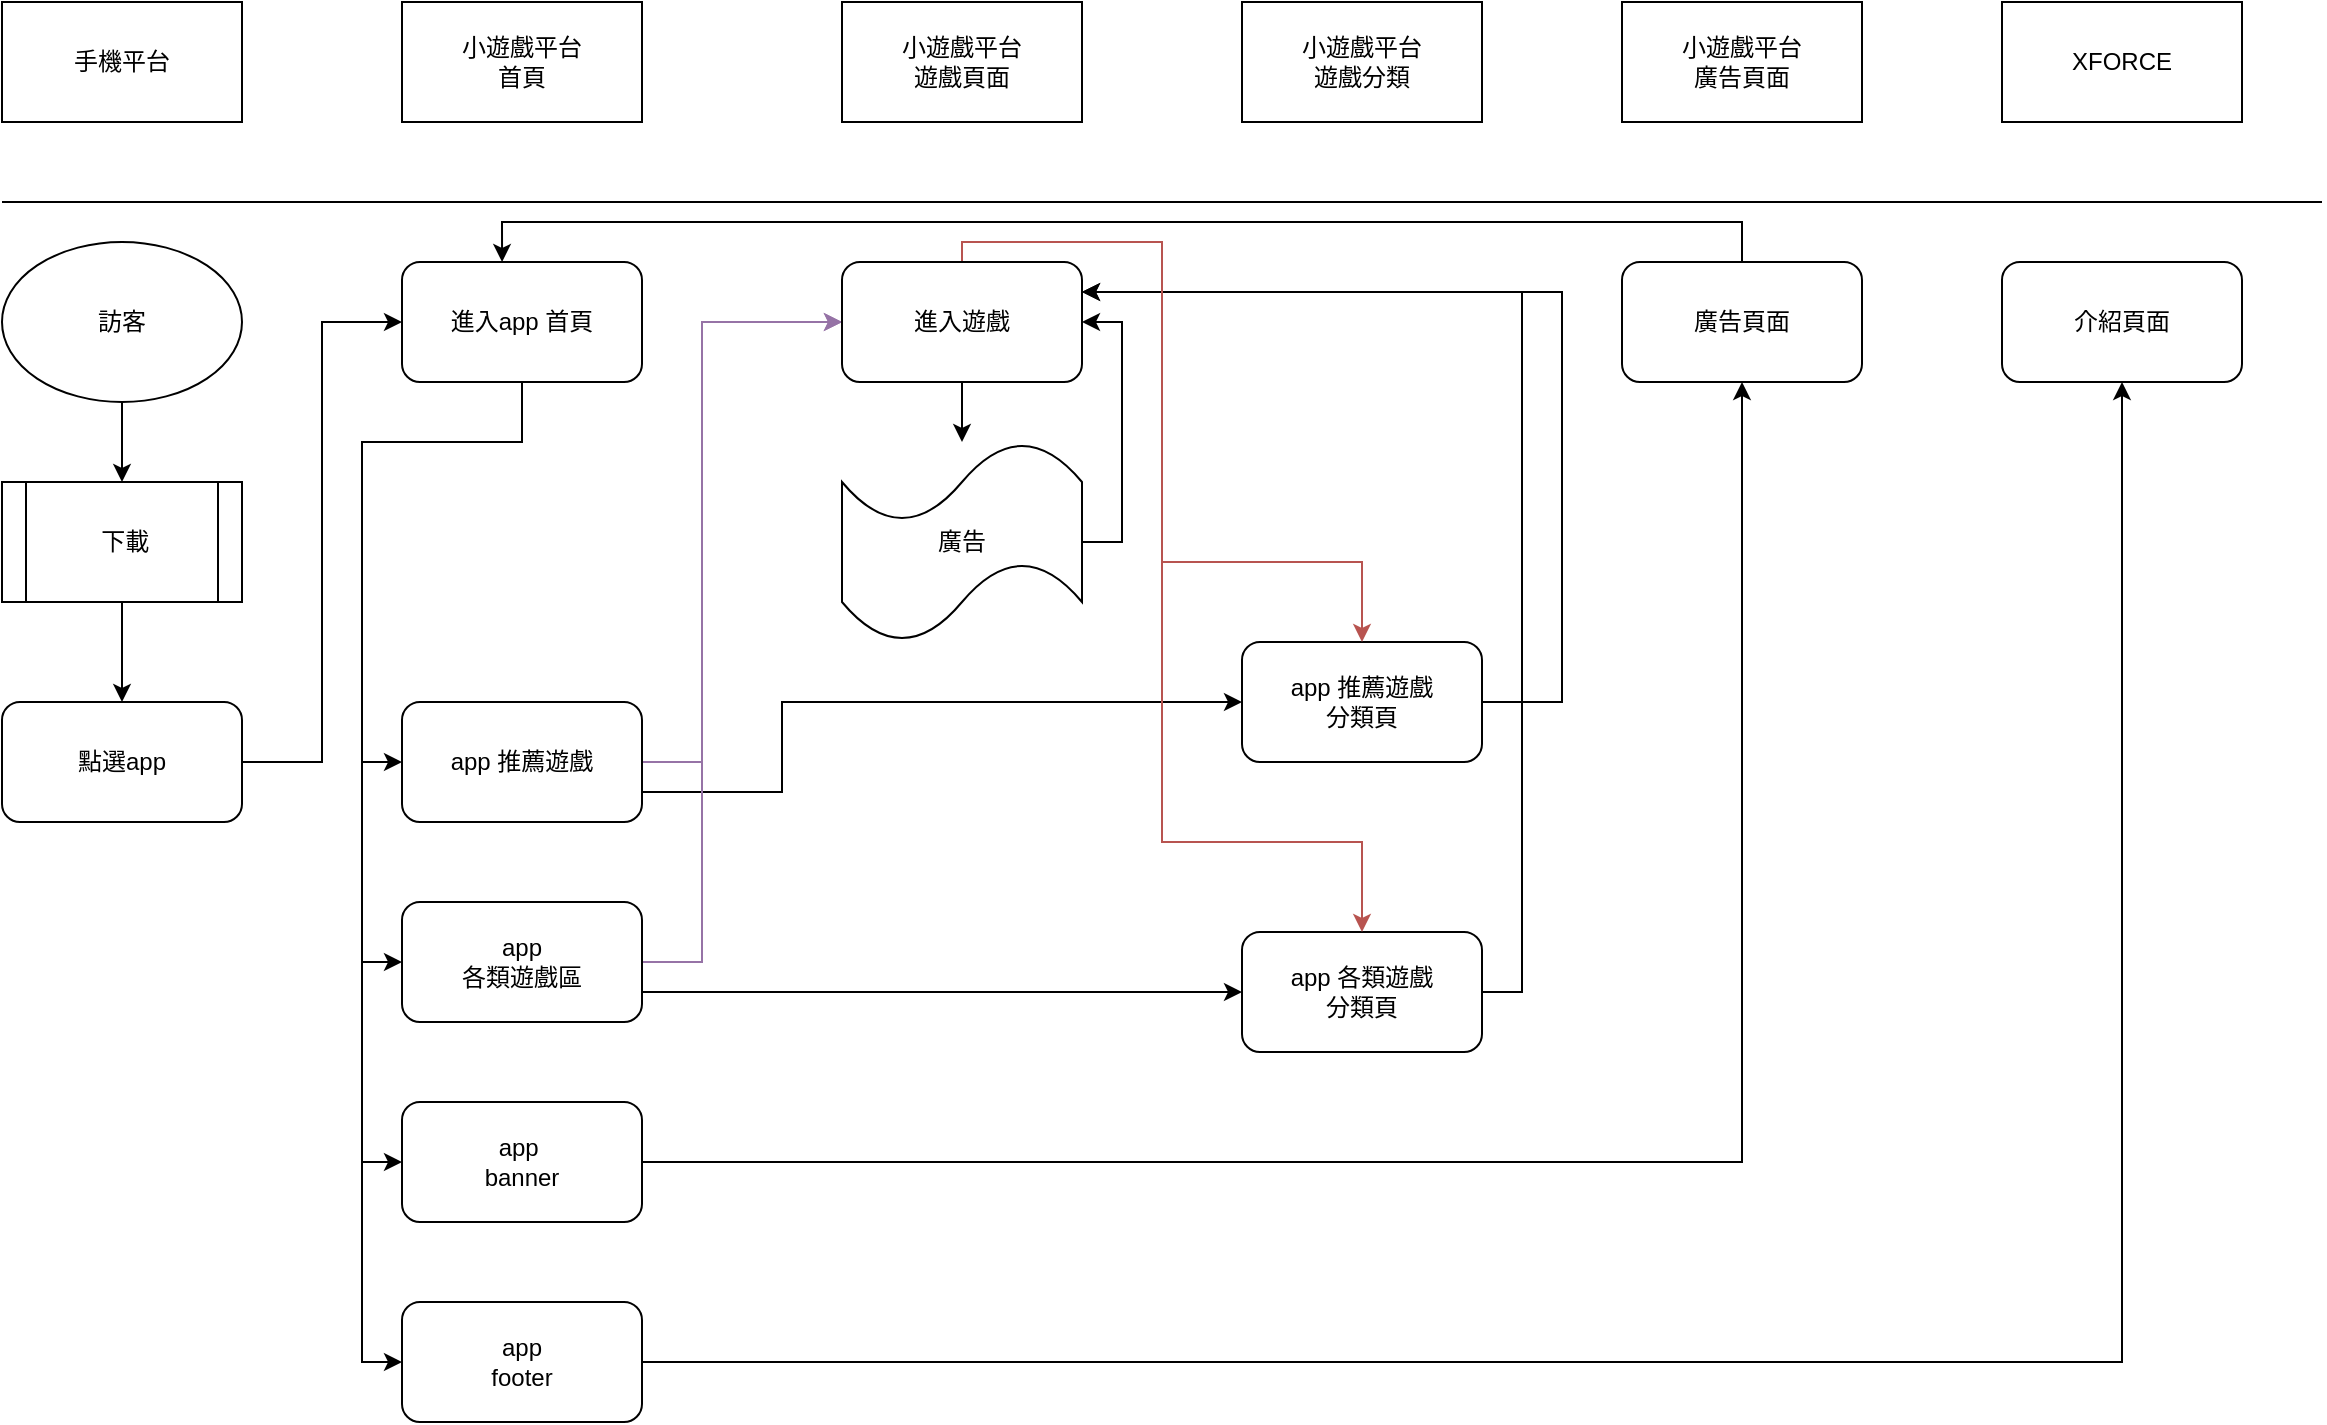 <mxfile version="16.0.3" type="github" pages="2">
  <diagram id="Xf0kCihZ-aB_llhnf_z4" name="第1頁">
    <mxGraphModel dx="1422" dy="780" grid="1" gridSize="10" guides="1" tooltips="1" connect="1" arrows="1" fold="1" page="1" pageScale="1" pageWidth="827" pageHeight="1169" math="0" shadow="0">
      <root>
        <mxCell id="0" />
        <mxCell id="1" parent="0" />
        <mxCell id="-enL-yWNLoUQDlkAJuOZ-1" value="&lt;div&gt;小遊戲平台&lt;/div&gt;&lt;div&gt;首頁&lt;br&gt;&lt;/div&gt;" style="rounded=0;whiteSpace=wrap;html=1;" parent="1" vertex="1">
          <mxGeometry x="230" y="40" width="120" height="60" as="geometry" />
        </mxCell>
        <mxCell id="-enL-yWNLoUQDlkAJuOZ-2" value="" style="endArrow=none;html=1;rounded=0;" parent="1" edge="1">
          <mxGeometry width="50" height="50" relative="1" as="geometry">
            <mxPoint x="30" y="140" as="sourcePoint" />
            <mxPoint x="1190" y="140" as="targetPoint" />
          </mxGeometry>
        </mxCell>
        <mxCell id="-enL-yWNLoUQDlkAJuOZ-6" value="" style="edgeStyle=orthogonalEdgeStyle;rounded=0;orthogonalLoop=1;jettySize=auto;html=1;" parent="1" source="-enL-yWNLoUQDlkAJuOZ-3" target="-enL-yWNLoUQDlkAJuOZ-5" edge="1">
          <mxGeometry relative="1" as="geometry" />
        </mxCell>
        <mxCell id="-enL-yWNLoUQDlkAJuOZ-3" value="訪客" style="ellipse;whiteSpace=wrap;html=1;" parent="1" vertex="1">
          <mxGeometry x="30" y="160" width="120" height="80" as="geometry" />
        </mxCell>
        <mxCell id="-enL-yWNLoUQDlkAJuOZ-4" value="手機平台" style="rounded=0;whiteSpace=wrap;html=1;" parent="1" vertex="1">
          <mxGeometry x="30" y="40" width="120" height="60" as="geometry" />
        </mxCell>
        <mxCell id="-enL-yWNLoUQDlkAJuOZ-8" value="" style="edgeStyle=orthogonalEdgeStyle;rounded=0;orthogonalLoop=1;jettySize=auto;html=1;" parent="1" source="-enL-yWNLoUQDlkAJuOZ-5" target="-enL-yWNLoUQDlkAJuOZ-7" edge="1">
          <mxGeometry relative="1" as="geometry" />
        </mxCell>
        <mxCell id="-enL-yWNLoUQDlkAJuOZ-5" value="&amp;nbsp;下載" style="shape=process;whiteSpace=wrap;html=1;backgroundOutline=1;" parent="1" vertex="1">
          <mxGeometry x="30" y="280" width="120" height="60" as="geometry" />
        </mxCell>
        <mxCell id="-enL-yWNLoUQDlkAJuOZ-10" style="edgeStyle=orthogonalEdgeStyle;rounded=0;orthogonalLoop=1;jettySize=auto;html=1;exitX=1;exitY=0.5;exitDx=0;exitDy=0;entryX=0;entryY=0.5;entryDx=0;entryDy=0;" parent="1" source="-enL-yWNLoUQDlkAJuOZ-7" target="-enL-yWNLoUQDlkAJuOZ-9" edge="1">
          <mxGeometry relative="1" as="geometry" />
        </mxCell>
        <mxCell id="-enL-yWNLoUQDlkAJuOZ-7" value="點選app" style="rounded=1;whiteSpace=wrap;html=1;" parent="1" vertex="1">
          <mxGeometry x="30" y="390" width="120" height="60" as="geometry" />
        </mxCell>
        <mxCell id="-enL-yWNLoUQDlkAJuOZ-21" style="edgeStyle=orthogonalEdgeStyle;rounded=0;orthogonalLoop=1;jettySize=auto;html=1;exitX=0.5;exitY=1;exitDx=0;exitDy=0;entryX=0;entryY=0.5;entryDx=0;entryDy=0;" parent="1" source="-enL-yWNLoUQDlkAJuOZ-9" target="-enL-yWNLoUQDlkAJuOZ-14" edge="1">
          <mxGeometry relative="1" as="geometry">
            <Array as="points">
              <mxPoint x="290" y="260" />
              <mxPoint x="210" y="260" />
              <mxPoint x="210" y="420" />
            </Array>
          </mxGeometry>
        </mxCell>
        <mxCell id="-enL-yWNLoUQDlkAJuOZ-22" style="edgeStyle=orthogonalEdgeStyle;rounded=0;orthogonalLoop=1;jettySize=auto;html=1;exitX=0.5;exitY=1;exitDx=0;exitDy=0;entryX=0;entryY=0.5;entryDx=0;entryDy=0;" parent="1" source="-enL-yWNLoUQDlkAJuOZ-9" target="-enL-yWNLoUQDlkAJuOZ-15" edge="1">
          <mxGeometry relative="1" as="geometry">
            <Array as="points">
              <mxPoint x="290" y="260" />
              <mxPoint x="210" y="260" />
              <mxPoint x="210" y="520" />
            </Array>
          </mxGeometry>
        </mxCell>
        <mxCell id="-enL-yWNLoUQDlkAJuOZ-23" style="edgeStyle=orthogonalEdgeStyle;rounded=0;orthogonalLoop=1;jettySize=auto;html=1;exitX=0.5;exitY=1;exitDx=0;exitDy=0;entryX=0;entryY=0.5;entryDx=0;entryDy=0;" parent="1" source="-enL-yWNLoUQDlkAJuOZ-9" target="-enL-yWNLoUQDlkAJuOZ-17" edge="1">
          <mxGeometry relative="1" as="geometry">
            <Array as="points">
              <mxPoint x="290" y="260" />
              <mxPoint x="210" y="260" />
              <mxPoint x="210" y="620" />
            </Array>
          </mxGeometry>
        </mxCell>
        <mxCell id="-enL-yWNLoUQDlkAJuOZ-27" style="edgeStyle=orthogonalEdgeStyle;rounded=0;orthogonalLoop=1;jettySize=auto;html=1;exitX=0.5;exitY=1;exitDx=0;exitDy=0;entryX=0;entryY=0.5;entryDx=0;entryDy=0;" parent="1" source="-enL-yWNLoUQDlkAJuOZ-9" target="-enL-yWNLoUQDlkAJuOZ-26" edge="1">
          <mxGeometry relative="1" as="geometry">
            <Array as="points">
              <mxPoint x="290" y="260" />
              <mxPoint x="210" y="260" />
              <mxPoint x="210" y="720" />
            </Array>
          </mxGeometry>
        </mxCell>
        <mxCell id="-enL-yWNLoUQDlkAJuOZ-9" value="進入app 首頁" style="rounded=1;whiteSpace=wrap;html=1;" parent="1" vertex="1">
          <mxGeometry x="230" y="170" width="120" height="60" as="geometry" />
        </mxCell>
        <mxCell id="-enL-yWNLoUQDlkAJuOZ-12" value="&lt;div&gt;小遊戲平台&lt;/div&gt;&lt;div&gt;遊戲頁面&lt;br&gt;&lt;/div&gt;" style="rounded=0;whiteSpace=wrap;html=1;" parent="1" vertex="1">
          <mxGeometry x="450" y="40" width="120" height="60" as="geometry" />
        </mxCell>
        <mxCell id="-enL-yWNLoUQDlkAJuOZ-38" style="edgeStyle=orthogonalEdgeStyle;rounded=0;orthogonalLoop=1;jettySize=auto;html=1;exitX=1;exitY=0.5;exitDx=0;exitDy=0;fillColor=#e1d5e7;strokeColor=#9673a6;entryX=0;entryY=0.5;entryDx=0;entryDy=0;" parent="1" source="-enL-yWNLoUQDlkAJuOZ-14" target="-enL-yWNLoUQDlkAJuOZ-35" edge="1">
          <mxGeometry relative="1" as="geometry">
            <mxPoint x="450" y="200" as="targetPoint" />
            <Array as="points">
              <mxPoint x="380" y="420" />
              <mxPoint x="380" y="200" />
            </Array>
          </mxGeometry>
        </mxCell>
        <mxCell id="-enL-yWNLoUQDlkAJuOZ-42" style="edgeStyle=orthogonalEdgeStyle;rounded=0;orthogonalLoop=1;jettySize=auto;html=1;exitX=1;exitY=0.75;exitDx=0;exitDy=0;entryX=0;entryY=0.5;entryDx=0;entryDy=0;" parent="1" source="-enL-yWNLoUQDlkAJuOZ-14" target="-enL-yWNLoUQDlkAJuOZ-30" edge="1">
          <mxGeometry relative="1" as="geometry">
            <Array as="points">
              <mxPoint x="420" y="435" />
              <mxPoint x="420" y="390" />
            </Array>
          </mxGeometry>
        </mxCell>
        <mxCell id="-enL-yWNLoUQDlkAJuOZ-14" value="app 推薦遊戲" style="rounded=1;whiteSpace=wrap;html=1;" parent="1" vertex="1">
          <mxGeometry x="230" y="390" width="120" height="60" as="geometry" />
        </mxCell>
        <mxCell id="-enL-yWNLoUQDlkAJuOZ-40" style="edgeStyle=orthogonalEdgeStyle;rounded=0;orthogonalLoop=1;jettySize=auto;html=1;exitX=1;exitY=0.5;exitDx=0;exitDy=0;entryX=0;entryY=0.5;entryDx=0;entryDy=0;fillColor=#e1d5e7;strokeColor=#9673a6;" parent="1" source="-enL-yWNLoUQDlkAJuOZ-15" target="-enL-yWNLoUQDlkAJuOZ-35" edge="1">
          <mxGeometry relative="1" as="geometry">
            <mxPoint x="450" y="200" as="targetPoint" />
            <Array as="points">
              <mxPoint x="380" y="520" />
              <mxPoint x="380" y="200" />
            </Array>
          </mxGeometry>
        </mxCell>
        <mxCell id="-enL-yWNLoUQDlkAJuOZ-43" style="edgeStyle=orthogonalEdgeStyle;rounded=0;orthogonalLoop=1;jettySize=auto;html=1;exitX=1;exitY=0.75;exitDx=0;exitDy=0;entryX=0;entryY=0.5;entryDx=0;entryDy=0;" parent="1" source="-enL-yWNLoUQDlkAJuOZ-15" target="-enL-yWNLoUQDlkAJuOZ-31" edge="1">
          <mxGeometry relative="1" as="geometry">
            <Array as="points">
              <mxPoint x="500" y="535" />
              <mxPoint x="500" y="535" />
            </Array>
          </mxGeometry>
        </mxCell>
        <mxCell id="-enL-yWNLoUQDlkAJuOZ-15" value="&lt;div&gt;app &lt;br&gt;&lt;/div&gt;&lt;div&gt;各類遊戲區&lt;/div&gt;" style="rounded=1;whiteSpace=wrap;html=1;" parent="1" vertex="1">
          <mxGeometry x="230" y="490" width="120" height="60" as="geometry" />
        </mxCell>
        <mxCell id="-enL-yWNLoUQDlkAJuOZ-52" style="edgeStyle=orthogonalEdgeStyle;rounded=0;orthogonalLoop=1;jettySize=auto;html=1;exitX=1;exitY=0.5;exitDx=0;exitDy=0;entryX=0.5;entryY=1;entryDx=0;entryDy=0;" parent="1" source="-enL-yWNLoUQDlkAJuOZ-17" target="-enL-yWNLoUQDlkAJuOZ-51" edge="1">
          <mxGeometry relative="1" as="geometry" />
        </mxCell>
        <mxCell id="-enL-yWNLoUQDlkAJuOZ-17" value="&lt;div&gt;app&amp;nbsp;&lt;/div&gt;&lt;div&gt;banner&lt;br&gt;&lt;/div&gt;" style="rounded=1;whiteSpace=wrap;html=1;" parent="1" vertex="1">
          <mxGeometry x="230" y="590" width="120" height="60" as="geometry" />
        </mxCell>
        <mxCell id="-enL-yWNLoUQDlkAJuOZ-66" style="edgeStyle=orthogonalEdgeStyle;rounded=0;orthogonalLoop=1;jettySize=auto;html=1;exitX=1;exitY=0.5;exitDx=0;exitDy=0;entryX=0.5;entryY=1;entryDx=0;entryDy=0;" parent="1" source="-enL-yWNLoUQDlkAJuOZ-26" target="-enL-yWNLoUQDlkAJuOZ-65" edge="1">
          <mxGeometry relative="1" as="geometry" />
        </mxCell>
        <mxCell id="-enL-yWNLoUQDlkAJuOZ-26" value="&lt;div&gt;app &lt;br&gt;&lt;/div&gt;&lt;div&gt;footer&lt;/div&gt;" style="rounded=1;whiteSpace=wrap;html=1;" parent="1" vertex="1">
          <mxGeometry x="230" y="690" width="120" height="60" as="geometry" />
        </mxCell>
        <mxCell id="-enL-yWNLoUQDlkAJuOZ-28" value="&lt;div&gt;小遊戲平台&lt;/div&gt;&lt;div&gt;遊戲分類&lt;br&gt;&lt;/div&gt;" style="rounded=0;whiteSpace=wrap;html=1;" parent="1" vertex="1">
          <mxGeometry x="650" y="40" width="120" height="60" as="geometry" />
        </mxCell>
        <mxCell id="Uj7ilTJtb2IwG0n1c9Ha-1" style="edgeStyle=orthogonalEdgeStyle;rounded=0;orthogonalLoop=1;jettySize=auto;html=1;exitX=1;exitY=0.5;exitDx=0;exitDy=0;entryX=1;entryY=0.25;entryDx=0;entryDy=0;" parent="1" source="-enL-yWNLoUQDlkAJuOZ-30" target="-enL-yWNLoUQDlkAJuOZ-35" edge="1">
          <mxGeometry relative="1" as="geometry">
            <Array as="points">
              <mxPoint x="810" y="390" />
              <mxPoint x="810" y="185" />
            </Array>
          </mxGeometry>
        </mxCell>
        <mxCell id="-enL-yWNLoUQDlkAJuOZ-30" value="&lt;div&gt;app 推薦遊戲&lt;/div&gt;&lt;div&gt;分類頁&lt;br&gt;&lt;/div&gt;" style="rounded=1;whiteSpace=wrap;html=1;" parent="1" vertex="1">
          <mxGeometry x="650" y="360" width="120" height="60" as="geometry" />
        </mxCell>
        <mxCell id="Uj7ilTJtb2IwG0n1c9Ha-2" style="edgeStyle=orthogonalEdgeStyle;rounded=0;orthogonalLoop=1;jettySize=auto;html=1;exitX=1;exitY=0.5;exitDx=0;exitDy=0;entryX=1;entryY=0.25;entryDx=0;entryDy=0;" parent="1" source="-enL-yWNLoUQDlkAJuOZ-31" target="-enL-yWNLoUQDlkAJuOZ-35" edge="1">
          <mxGeometry relative="1" as="geometry" />
        </mxCell>
        <mxCell id="-enL-yWNLoUQDlkAJuOZ-31" value="&lt;div&gt;app 各類遊戲&lt;/div&gt;&lt;div&gt;分類頁&lt;br&gt;&lt;/div&gt;" style="rounded=1;whiteSpace=wrap;html=1;" parent="1" vertex="1">
          <mxGeometry x="650" y="505" width="120" height="60" as="geometry" />
        </mxCell>
        <mxCell id="-enL-yWNLoUQDlkAJuOZ-32" value="&lt;div&gt;小遊戲平台&lt;/div&gt;&lt;div&gt;廣告頁面&lt;br&gt;&lt;/div&gt;" style="rounded=0;whiteSpace=wrap;html=1;" parent="1" vertex="1">
          <mxGeometry x="840" y="40" width="120" height="60" as="geometry" />
        </mxCell>
        <mxCell id="-enL-yWNLoUQDlkAJuOZ-46" value="" style="edgeStyle=orthogonalEdgeStyle;rounded=0;orthogonalLoop=1;jettySize=auto;html=1;" parent="1" source="-enL-yWNLoUQDlkAJuOZ-35" target="-enL-yWNLoUQDlkAJuOZ-45" edge="1">
          <mxGeometry relative="1" as="geometry" />
        </mxCell>
        <mxCell id="-enL-yWNLoUQDlkAJuOZ-49" style="edgeStyle=orthogonalEdgeStyle;rounded=0;orthogonalLoop=1;jettySize=auto;html=1;exitX=0.5;exitY=0;exitDx=0;exitDy=0;fillColor=#f8cecc;strokeColor=#b85450;" parent="1" source="-enL-yWNLoUQDlkAJuOZ-35" target="-enL-yWNLoUQDlkAJuOZ-30" edge="1">
          <mxGeometry relative="1" as="geometry">
            <Array as="points">
              <mxPoint x="510" y="160" />
              <mxPoint x="610" y="160" />
              <mxPoint x="610" y="320" />
              <mxPoint x="710" y="320" />
            </Array>
          </mxGeometry>
        </mxCell>
        <mxCell id="-enL-yWNLoUQDlkAJuOZ-50" style="edgeStyle=orthogonalEdgeStyle;rounded=0;orthogonalLoop=1;jettySize=auto;html=1;exitX=0.5;exitY=0;exitDx=0;exitDy=0;entryX=0.5;entryY=0;entryDx=0;entryDy=0;fillColor=#f8cecc;strokeColor=#b85450;" parent="1" source="-enL-yWNLoUQDlkAJuOZ-35" target="-enL-yWNLoUQDlkAJuOZ-31" edge="1">
          <mxGeometry relative="1" as="geometry">
            <Array as="points">
              <mxPoint x="510" y="160" />
              <mxPoint x="610" y="160" />
              <mxPoint x="610" y="460" />
              <mxPoint x="710" y="460" />
            </Array>
          </mxGeometry>
        </mxCell>
        <mxCell id="-enL-yWNLoUQDlkAJuOZ-35" value="進入遊戲" style="rounded=1;whiteSpace=wrap;html=1;" parent="1" vertex="1">
          <mxGeometry x="450" y="170" width="120" height="60" as="geometry" />
        </mxCell>
        <mxCell id="-enL-yWNLoUQDlkAJuOZ-47" style="edgeStyle=orthogonalEdgeStyle;rounded=0;orthogonalLoop=1;jettySize=auto;html=1;exitX=1;exitY=0.5;exitDx=0;exitDy=0;exitPerimeter=0;entryX=1;entryY=0.5;entryDx=0;entryDy=0;" parent="1" source="-enL-yWNLoUQDlkAJuOZ-45" target="-enL-yWNLoUQDlkAJuOZ-35" edge="1">
          <mxGeometry relative="1" as="geometry" />
        </mxCell>
        <mxCell id="-enL-yWNLoUQDlkAJuOZ-45" value="廣告" style="shape=tape;whiteSpace=wrap;html=1;" parent="1" vertex="1">
          <mxGeometry x="450" y="260" width="120" height="100" as="geometry" />
        </mxCell>
        <mxCell id="-enL-yWNLoUQDlkAJuOZ-54" style="edgeStyle=orthogonalEdgeStyle;rounded=0;orthogonalLoop=1;jettySize=auto;html=1;exitX=0.5;exitY=0;exitDx=0;exitDy=0;entryX=0.417;entryY=0;entryDx=0;entryDy=0;entryPerimeter=0;" parent="1" source="-enL-yWNLoUQDlkAJuOZ-51" target="-enL-yWNLoUQDlkAJuOZ-9" edge="1">
          <mxGeometry relative="1" as="geometry" />
        </mxCell>
        <mxCell id="-enL-yWNLoUQDlkAJuOZ-51" value="廣告頁面" style="rounded=1;whiteSpace=wrap;html=1;" parent="1" vertex="1">
          <mxGeometry x="840" y="170" width="120" height="60" as="geometry" />
        </mxCell>
        <mxCell id="-enL-yWNLoUQDlkAJuOZ-64" value="XFORCE" style="rounded=0;whiteSpace=wrap;html=1;" parent="1" vertex="1">
          <mxGeometry x="1030" y="40" width="120" height="60" as="geometry" />
        </mxCell>
        <mxCell id="-enL-yWNLoUQDlkAJuOZ-65" value="介紹頁面" style="rounded=1;whiteSpace=wrap;html=1;" parent="1" vertex="1">
          <mxGeometry x="1030" y="170" width="120" height="60" as="geometry" />
        </mxCell>
      </root>
    </mxGraphModel>
  </diagram>
  <diagram id="epyIMWLhm1WSF7ThA_lB" name="card sorting">
    <mxGraphModel dx="1422" dy="780" grid="1" gridSize="10" guides="1" tooltips="1" connect="1" arrows="1" fold="1" page="1" pageScale="1" pageWidth="827" pageHeight="1169" math="0" shadow="0">
      <root>
        <mxCell id="EeFRdfWhdO2TgrpeLr-J-0" />
        <mxCell id="EeFRdfWhdO2TgrpeLr-J-1" parent="EeFRdfWhdO2TgrpeLr-J-0" />
        <mxCell id="EeFRdfWhdO2TgrpeLr-J-2" value="首頁" style="rounded=0;whiteSpace=wrap;html=1;" vertex="1" parent="EeFRdfWhdO2TgrpeLr-J-1">
          <mxGeometry x="40" y="40" width="90" height="60" as="geometry" />
        </mxCell>
        <mxCell id="EeFRdfWhdO2TgrpeLr-J-3" value="分類頁" style="rounded=0;whiteSpace=wrap;html=1;" vertex="1" parent="EeFRdfWhdO2TgrpeLr-J-1">
          <mxGeometry x="40" y="130" width="90" height="60" as="geometry" />
        </mxCell>
        <mxCell id="EeFRdfWhdO2TgrpeLr-J-4" value="遊戲介紹頁" style="rounded=0;whiteSpace=wrap;html=1;" vertex="1" parent="EeFRdfWhdO2TgrpeLr-J-1">
          <mxGeometry x="40" y="220" width="90" height="60" as="geometry" />
        </mxCell>
        <mxCell id="EeFRdfWhdO2TgrpeLr-J-5" value="遊戲頁" style="rounded=0;whiteSpace=wrap;html=1;" vertex="1" parent="EeFRdfWhdO2TgrpeLr-J-1">
          <mxGeometry x="40" y="310" width="90" height="60" as="geometry" />
        </mxCell>
        <mxCell id="EeFRdfWhdO2TgrpeLr-J-6" value="Banner" style="rounded=0;whiteSpace=wrap;html=1;" vertex="1" parent="EeFRdfWhdO2TgrpeLr-J-1">
          <mxGeometry x="40" y="410" width="90" height="60" as="geometry" />
        </mxCell>
        <mxCell id="EeFRdfWhdO2TgrpeLr-J-7" value="選單" style="rounded=0;whiteSpace=wrap;html=1;" vertex="1" parent="EeFRdfWhdO2TgrpeLr-J-1">
          <mxGeometry x="40" y="510" width="90" height="60" as="geometry" />
        </mxCell>
        <mxCell id="bRjFE_d5F8oeGXVRDRT4-0" value="熱門遊戲" style="rounded=0;whiteSpace=wrap;html=1;" vertex="1" parent="EeFRdfWhdO2TgrpeLr-J-1">
          <mxGeometry x="40" y="600" width="90" height="60" as="geometry" />
        </mxCell>
        <mxCell id="bRjFE_d5F8oeGXVRDRT4-1" value="推薦遊戲" style="rounded=0;whiteSpace=wrap;html=1;" vertex="1" parent="EeFRdfWhdO2TgrpeLr-J-1">
          <mxGeometry x="40" y="700" width="90" height="60" as="geometry" />
        </mxCell>
        <mxCell id="bRjFE_d5F8oeGXVRDRT4-2" value="各類遊戲" style="rounded=0;whiteSpace=wrap;html=1;" vertex="1" parent="EeFRdfWhdO2TgrpeLr-J-1">
          <mxGeometry x="40" y="800" width="90" height="60" as="geometry" />
        </mxCell>
        <mxCell id="bRjFE_d5F8oeGXVRDRT4-3" value="遊戲icon" style="rounded=0;whiteSpace=wrap;html=1;" vertex="1" parent="EeFRdfWhdO2TgrpeLr-J-1">
          <mxGeometry x="40" y="900" width="90" height="60" as="geometry" />
        </mxCell>
        <mxCell id="bRjFE_d5F8oeGXVRDRT4-4" value="遊戲名稱" style="rounded=0;whiteSpace=wrap;html=1;" vertex="1" parent="EeFRdfWhdO2TgrpeLr-J-1">
          <mxGeometry x="40" y="990" width="90" height="60" as="geometry" />
        </mxCell>
        <mxCell id="bRjFE_d5F8oeGXVRDRT4-5" value="遊玩人數" style="rounded=0;whiteSpace=wrap;html=1;" vertex="1" parent="EeFRdfWhdO2TgrpeLr-J-1">
          <mxGeometry x="40" y="1080" width="90" height="60" as="geometry" />
        </mxCell>
        <mxCell id="bRjFE_d5F8oeGXVRDRT4-6" value="logo" style="rounded=0;whiteSpace=wrap;html=1;" vertex="1" parent="EeFRdfWhdO2TgrpeLr-J-1">
          <mxGeometry x="40" y="1180" width="90" height="60" as="geometry" />
        </mxCell>
      </root>
    </mxGraphModel>
  </diagram>
</mxfile>
